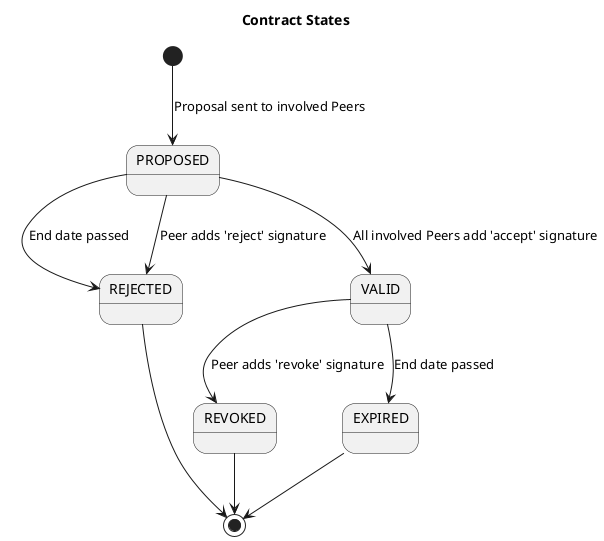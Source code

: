 @startuml
Title Contract States

[*]      --> PROPOSED : Proposal sent to involved Peers
PROPOSED --> REJECTED : End date passed
PROPOSED --> REJECTED : Peer adds 'reject' signature
PROPOSED --> VALID : All involved Peers add 'accept' signature
VALID --> REVOKED  : Peer adds 'revoke' signature
VALID --> EXPIRED  : End date passed
REVOKED  --> [*]
REJECTED --> [*]
EXPIRED  --> [*]

@enduml
